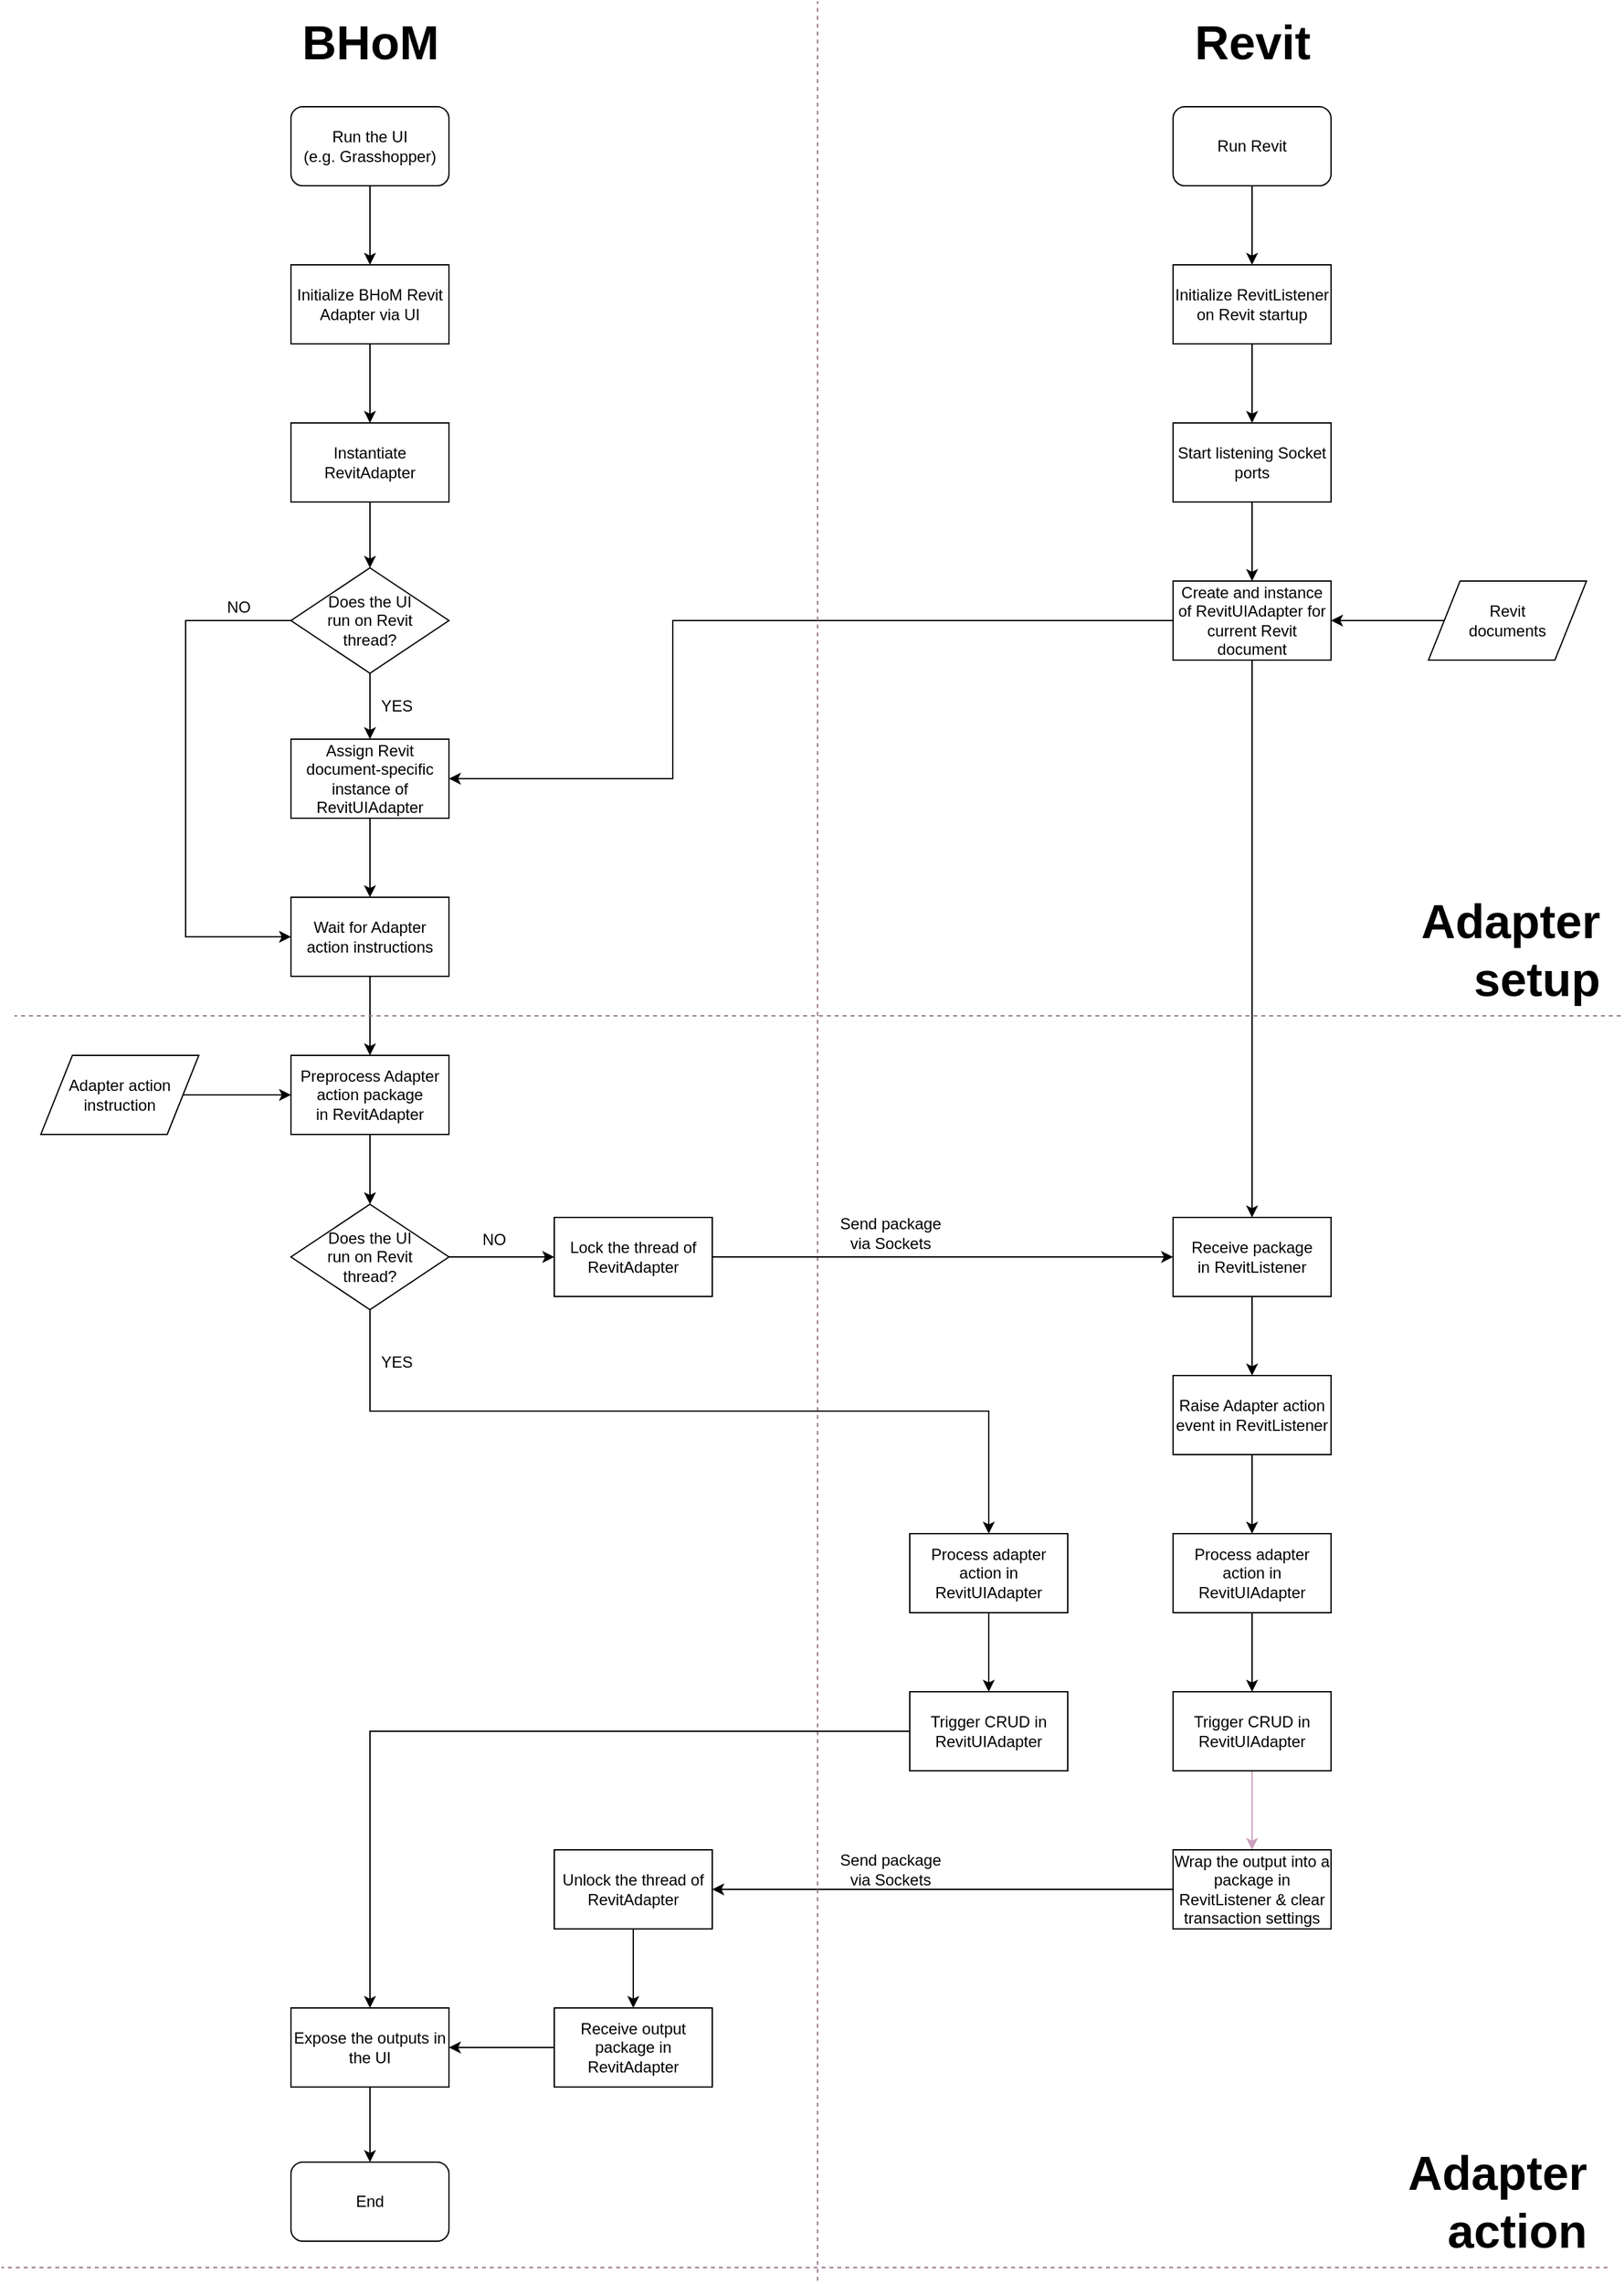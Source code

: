 <mxfile version="12.9.10" type="device"><diagram id="JSS919RuUdC618a_ecmD" name="Page-1"><mxGraphModel dx="3555" dy="1783" grid="1" gridSize="10" guides="1" tooltips="1" connect="1" arrows="1" fold="1" page="1" pageScale="1" pageWidth="827" pageHeight="1169" math="0" shadow="0"><root><mxCell id="0"/><mxCell id="1" parent="0"/><mxCell id="i2Q-4IgIT-3-4qUGEyuj-1" value="" style="edgeStyle=orthogonalEdgeStyle;rounded=0;orthogonalLoop=1;jettySize=auto;html=1;" edge="1" parent="1" source="i2Q-4IgIT-3-4qUGEyuj-2" target="i2Q-4IgIT-3-4qUGEyuj-10"><mxGeometry relative="1" as="geometry"/></mxCell><mxCell id="i2Q-4IgIT-3-4qUGEyuj-2" value="Run the UI&lt;br&gt;(e.g. Grasshopper)" style="rounded=1;whiteSpace=wrap;html=1;" vertex="1" parent="1"><mxGeometry x="240" y="160" width="120" height="60" as="geometry"/></mxCell><mxCell id="i2Q-4IgIT-3-4qUGEyuj-3" value="" style="edgeStyle=orthogonalEdgeStyle;rounded=0;orthogonalLoop=1;jettySize=auto;html=1;" edge="1" parent="1" source="i2Q-4IgIT-3-4qUGEyuj-4" target="i2Q-4IgIT-3-4qUGEyuj-6"><mxGeometry relative="1" as="geometry"/></mxCell><mxCell id="i2Q-4IgIT-3-4qUGEyuj-4" value="Run Revit" style="rounded=1;whiteSpace=wrap;html=1;" vertex="1" parent="1"><mxGeometry x="910" y="160" width="120" height="60" as="geometry"/></mxCell><mxCell id="i2Q-4IgIT-3-4qUGEyuj-5" value="" style="edgeStyle=orthogonalEdgeStyle;rounded=0;orthogonalLoop=1;jettySize=auto;html=1;" edge="1" parent="1" source="i2Q-4IgIT-3-4qUGEyuj-6" target="i2Q-4IgIT-3-4qUGEyuj-8"><mxGeometry relative="1" as="geometry"/></mxCell><mxCell id="i2Q-4IgIT-3-4qUGEyuj-6" value="Initialize RevitListener on Revit startup" style="rounded=0;whiteSpace=wrap;html=1;" vertex="1" parent="1"><mxGeometry x="910" y="280" width="120" height="60" as="geometry"/></mxCell><mxCell id="i2Q-4IgIT-3-4qUGEyuj-7" value="" style="edgeStyle=orthogonalEdgeStyle;rounded=0;orthogonalLoop=1;jettySize=auto;html=1;" edge="1" parent="1" source="i2Q-4IgIT-3-4qUGEyuj-8" target="i2Q-4IgIT-3-4qUGEyuj-17"><mxGeometry relative="1" as="geometry"/></mxCell><mxCell id="i2Q-4IgIT-3-4qUGEyuj-8" value="Start listening Socket ports" style="rounded=0;whiteSpace=wrap;html=1;" vertex="1" parent="1"><mxGeometry x="910" y="400" width="120" height="60" as="geometry"/></mxCell><mxCell id="i2Q-4IgIT-3-4qUGEyuj-9" value="" style="edgeStyle=orthogonalEdgeStyle;rounded=0;orthogonalLoop=1;jettySize=auto;html=1;" edge="1" parent="1" source="i2Q-4IgIT-3-4qUGEyuj-10" target="i2Q-4IgIT-3-4qUGEyuj-26"><mxGeometry relative="1" as="geometry"/></mxCell><mxCell id="i2Q-4IgIT-3-4qUGEyuj-10" value="Initialize BHoM Revit Adapter via UI" style="rounded=0;whiteSpace=wrap;html=1;" vertex="1" parent="1"><mxGeometry x="240" y="280" width="120" height="60" as="geometry"/></mxCell><mxCell id="i2Q-4IgIT-3-4qUGEyuj-11" value="" style="edgeStyle=orthogonalEdgeStyle;rounded=0;orthogonalLoop=1;jettySize=auto;html=1;" edge="1" parent="1" source="i2Q-4IgIT-3-4qUGEyuj-12" target="i2Q-4IgIT-3-4qUGEyuj-34"><mxGeometry relative="1" as="geometry"/></mxCell><mxCell id="i2Q-4IgIT-3-4qUGEyuj-12" value="Adapter action instruction" style="shape=parallelogram;perimeter=parallelogramPerimeter;whiteSpace=wrap;html=1;" vertex="1" parent="1"><mxGeometry x="50" y="880" width="120" height="60" as="geometry"/></mxCell><mxCell id="i2Q-4IgIT-3-4qUGEyuj-13" value="" style="edgeStyle=orthogonalEdgeStyle;rounded=0;orthogonalLoop=1;jettySize=auto;html=1;" edge="1" parent="1" source="i2Q-4IgIT-3-4qUGEyuj-14" target="i2Q-4IgIT-3-4qUGEyuj-17"><mxGeometry relative="1" as="geometry"/></mxCell><mxCell id="i2Q-4IgIT-3-4qUGEyuj-14" value="Revit&lt;br&gt;documents" style="shape=parallelogram;perimeter=parallelogramPerimeter;whiteSpace=wrap;html=1;" vertex="1" parent="1"><mxGeometry x="1104" y="520" width="120" height="60" as="geometry"/></mxCell><mxCell id="i2Q-4IgIT-3-4qUGEyuj-15" value="" style="edgeStyle=orthogonalEdgeStyle;rounded=0;orthogonalLoop=1;jettySize=auto;html=1;" edge="1" parent="1" source="i2Q-4IgIT-3-4qUGEyuj-17" target="i2Q-4IgIT-3-4qUGEyuj-19"><mxGeometry relative="1" as="geometry"><Array as="points"><mxPoint x="970" y="600"/><mxPoint x="970" y="600"/></Array></mxGeometry></mxCell><mxCell id="i2Q-4IgIT-3-4qUGEyuj-16" value="" style="edgeStyle=orthogonalEdgeStyle;rounded=0;orthogonalLoop=1;jettySize=auto;html=1;strokeColor=#000000;entryX=1;entryY=0.5;entryDx=0;entryDy=0;" edge="1" parent="1" source="i2Q-4IgIT-3-4qUGEyuj-17" target="i2Q-4IgIT-3-4qUGEyuj-28"><mxGeometry relative="1" as="geometry"><mxPoint x="440" y="550" as="targetPoint"/><Array as="points"><mxPoint x="530" y="550"/><mxPoint x="530" y="670"/></Array></mxGeometry></mxCell><mxCell id="i2Q-4IgIT-3-4qUGEyuj-17" value="Create and instance of&amp;nbsp;RevitUIAdapter for current Revit document" style="rounded=0;whiteSpace=wrap;html=1;" vertex="1" parent="1"><mxGeometry x="910" y="520" width="120" height="60" as="geometry"/></mxCell><mxCell id="i2Q-4IgIT-3-4qUGEyuj-18" value="" style="edgeStyle=orthogonalEdgeStyle;rounded=0;orthogonalLoop=1;jettySize=auto;html=1;" edge="1" parent="1" source="i2Q-4IgIT-3-4qUGEyuj-19" target="i2Q-4IgIT-3-4qUGEyuj-21"><mxGeometry relative="1" as="geometry"/></mxCell><mxCell id="i2Q-4IgIT-3-4qUGEyuj-19" value="Receive package in&amp;nbsp;RevitListener" style="rounded=0;whiteSpace=wrap;html=1;" vertex="1" parent="1"><mxGeometry x="910" y="1003" width="120" height="60" as="geometry"/></mxCell><mxCell id="i2Q-4IgIT-3-4qUGEyuj-20" value="" style="edgeStyle=orthogonalEdgeStyle;rounded=0;orthogonalLoop=1;jettySize=auto;html=1;" edge="1" parent="1" source="i2Q-4IgIT-3-4qUGEyuj-21" target="i2Q-4IgIT-3-4qUGEyuj-39"><mxGeometry relative="1" as="geometry"/></mxCell><mxCell id="i2Q-4IgIT-3-4qUGEyuj-21" value="Raise Adapter action event in RevitListener" style="rounded=0;whiteSpace=wrap;html=1;" vertex="1" parent="1"><mxGeometry x="910" y="1123" width="120" height="60" as="geometry"/></mxCell><mxCell id="i2Q-4IgIT-3-4qUGEyuj-22" value="" style="edgeStyle=orthogonalEdgeStyle;rounded=0;orthogonalLoop=1;jettySize=auto;html=1;" edge="1" parent="1" source="i2Q-4IgIT-3-4qUGEyuj-24" target="i2Q-4IgIT-3-4qUGEyuj-28"><mxGeometry relative="1" as="geometry"/></mxCell><mxCell id="i2Q-4IgIT-3-4qUGEyuj-23" value="" style="edgeStyle=orthogonalEdgeStyle;rounded=0;orthogonalLoop=1;jettySize=auto;html=1;" edge="1" parent="1" source="i2Q-4IgIT-3-4qUGEyuj-24" target="i2Q-4IgIT-3-4qUGEyuj-30"><mxGeometry relative="1" as="geometry"><mxPoint x="80" y="750" as="targetPoint"/><Array as="points"><mxPoint x="160" y="550"/><mxPoint x="160" y="790"/></Array></mxGeometry></mxCell><mxCell id="i2Q-4IgIT-3-4qUGEyuj-24" value="Does the UI&lt;br&gt;run on Revit&lt;br&gt;thread?" style="rhombus;whiteSpace=wrap;html=1;" vertex="1" parent="1"><mxGeometry x="240" y="510" width="120" height="80" as="geometry"/></mxCell><mxCell id="i2Q-4IgIT-3-4qUGEyuj-25" value="" style="edgeStyle=orthogonalEdgeStyle;rounded=0;orthogonalLoop=1;jettySize=auto;html=1;" edge="1" parent="1" source="i2Q-4IgIT-3-4qUGEyuj-26" target="i2Q-4IgIT-3-4qUGEyuj-24"><mxGeometry relative="1" as="geometry"/></mxCell><mxCell id="i2Q-4IgIT-3-4qUGEyuj-26" value="Instantiate RevitAdapter" style="rounded=0;whiteSpace=wrap;html=1;" vertex="1" parent="1"><mxGeometry x="240" y="400" width="120" height="60" as="geometry"/></mxCell><mxCell id="i2Q-4IgIT-3-4qUGEyuj-27" value="" style="edgeStyle=orthogonalEdgeStyle;rounded=0;orthogonalLoop=1;jettySize=auto;html=1;" edge="1" parent="1" source="i2Q-4IgIT-3-4qUGEyuj-28" target="i2Q-4IgIT-3-4qUGEyuj-30"><mxGeometry relative="1" as="geometry"/></mxCell><mxCell id="i2Q-4IgIT-3-4qUGEyuj-28" value="Assign Revit document-specific instance of&lt;br&gt;RevitUIAdapter" style="rounded=0;whiteSpace=wrap;html=1;" vertex="1" parent="1"><mxGeometry x="240" y="640" width="120" height="60" as="geometry"/></mxCell><mxCell id="i2Q-4IgIT-3-4qUGEyuj-29" value="" style="edgeStyle=orthogonalEdgeStyle;rounded=0;orthogonalLoop=1;jettySize=auto;html=1;" edge="1" parent="1" source="i2Q-4IgIT-3-4qUGEyuj-30" target="i2Q-4IgIT-3-4qUGEyuj-34"><mxGeometry relative="1" as="geometry"/></mxCell><mxCell id="i2Q-4IgIT-3-4qUGEyuj-30" value="Wait for Adapter action instructions" style="rounded=0;whiteSpace=wrap;html=1;" vertex="1" parent="1"><mxGeometry x="240" y="760" width="120" height="60" as="geometry"/></mxCell><mxCell id="i2Q-4IgIT-3-4qUGEyuj-31" value="YES" style="text;html=1;align=center;verticalAlign=middle;resizable=0;points=[];autosize=1;" vertex="1" parent="1"><mxGeometry x="300" y="604.5" width="40" height="20" as="geometry"/></mxCell><mxCell id="i2Q-4IgIT-3-4qUGEyuj-32" value="NO" style="text;html=1;align=center;verticalAlign=middle;resizable=0;points=[];autosize=1;" vertex="1" parent="1"><mxGeometry x="185" y="530" width="30" height="20" as="geometry"/></mxCell><mxCell id="i2Q-4IgIT-3-4qUGEyuj-33" value="" style="edgeStyle=orthogonalEdgeStyle;rounded=0;orthogonalLoop=1;jettySize=auto;html=1;strokeColor=#000000;" edge="1" parent="1" source="i2Q-4IgIT-3-4qUGEyuj-34" target="i2Q-4IgIT-3-4qUGEyuj-54"><mxGeometry relative="1" as="geometry"><mxPoint x="300" y="1020" as="targetPoint"/></mxGeometry></mxCell><mxCell id="i2Q-4IgIT-3-4qUGEyuj-34" value="Preprocess Adapter action package&lt;br&gt;in RevitAdapter" style="rounded=0;whiteSpace=wrap;html=1;" vertex="1" parent="1"><mxGeometry x="240" y="880" width="120" height="60" as="geometry"/></mxCell><mxCell id="i2Q-4IgIT-3-4qUGEyuj-35" value="Send package&lt;br&gt;via Sockets" style="text;html=1;align=center;verticalAlign=middle;resizable=0;points=[];autosize=1;" vertex="1" parent="1"><mxGeometry x="650" y="1000" width="90" height="30" as="geometry"/></mxCell><mxCell id="i2Q-4IgIT-3-4qUGEyuj-36" value="" style="edgeStyle=orthogonalEdgeStyle;rounded=0;orthogonalLoop=1;jettySize=auto;html=1;strokeColor=#CDA2BE;" edge="1" parent="1" source="i2Q-4IgIT-3-4qUGEyuj-37" target="i2Q-4IgIT-3-4qUGEyuj-41"><mxGeometry relative="1" as="geometry"/></mxCell><mxCell id="i2Q-4IgIT-3-4qUGEyuj-37" value="Trigger CRUD in RevitUIAdapter" style="rounded=0;whiteSpace=wrap;html=1;" vertex="1" parent="1"><mxGeometry x="910" y="1363" width="120" height="60" as="geometry"/></mxCell><mxCell id="i2Q-4IgIT-3-4qUGEyuj-38" value="" style="edgeStyle=orthogonalEdgeStyle;rounded=0;orthogonalLoop=1;jettySize=auto;html=1;" edge="1" parent="1" source="i2Q-4IgIT-3-4qUGEyuj-39" target="i2Q-4IgIT-3-4qUGEyuj-37"><mxGeometry relative="1" as="geometry"/></mxCell><mxCell id="i2Q-4IgIT-3-4qUGEyuj-39" value="Process adapter action in RevitUIAdapter" style="rounded=0;whiteSpace=wrap;html=1;" vertex="1" parent="1"><mxGeometry x="910" y="1243" width="120" height="60" as="geometry"/></mxCell><mxCell id="i2Q-4IgIT-3-4qUGEyuj-40" value="" style="edgeStyle=orthogonalEdgeStyle;rounded=0;orthogonalLoop=1;jettySize=auto;html=1;strokeColor=#000000;" edge="1" parent="1" source="i2Q-4IgIT-3-4qUGEyuj-41" target="i2Q-4IgIT-3-4qUGEyuj-43"><mxGeometry relative="1" as="geometry"/></mxCell><mxCell id="i2Q-4IgIT-3-4qUGEyuj-41" value="Wrap the output into a package in RevitListener &amp;amp; clear transaction settings" style="rounded=0;whiteSpace=wrap;html=1;" vertex="1" parent="1"><mxGeometry x="910" y="1483" width="120" height="60" as="geometry"/></mxCell><mxCell id="i2Q-4IgIT-3-4qUGEyuj-42" value="" style="edgeStyle=orthogonalEdgeStyle;rounded=0;orthogonalLoop=1;jettySize=auto;html=1;strokeColor=#000000;" edge="1" parent="1" source="i2Q-4IgIT-3-4qUGEyuj-43" target="i2Q-4IgIT-3-4qUGEyuj-45"><mxGeometry relative="1" as="geometry"/></mxCell><mxCell id="i2Q-4IgIT-3-4qUGEyuj-43" value="Unlock the thread of RevitAdapter" style="rounded=0;whiteSpace=wrap;html=1;" vertex="1" parent="1"><mxGeometry x="440" y="1483" width="120" height="60" as="geometry"/></mxCell><mxCell id="i2Q-4IgIT-3-4qUGEyuj-44" value="" style="edgeStyle=orthogonalEdgeStyle;rounded=0;orthogonalLoop=1;jettySize=auto;html=1;strokeColor=#000000;" edge="1" parent="1" source="i2Q-4IgIT-3-4qUGEyuj-45" target="i2Q-4IgIT-3-4qUGEyuj-47"><mxGeometry relative="1" as="geometry"/></mxCell><mxCell id="i2Q-4IgIT-3-4qUGEyuj-45" value="Receive output package in RevitAdapter" style="rounded=0;whiteSpace=wrap;html=1;" vertex="1" parent="1"><mxGeometry x="440" y="1603" width="120" height="60" as="geometry"/></mxCell><mxCell id="i2Q-4IgIT-3-4qUGEyuj-46" value="" style="edgeStyle=orthogonalEdgeStyle;rounded=0;orthogonalLoop=1;jettySize=auto;html=1;strokeColor=#000000;" edge="1" parent="1" source="i2Q-4IgIT-3-4qUGEyuj-47" target="i2Q-4IgIT-3-4qUGEyuj-61"><mxGeometry relative="1" as="geometry"/></mxCell><mxCell id="i2Q-4IgIT-3-4qUGEyuj-47" value="Expose the outputs in the UI" style="rounded=0;whiteSpace=wrap;html=1;" vertex="1" parent="1"><mxGeometry x="240" y="1603" width="120" height="60" as="geometry"/></mxCell><mxCell id="i2Q-4IgIT-3-4qUGEyuj-48" value="" style="endArrow=none;dashed=1;html=1;strokeColor=#96778B;" edge="1" parent="1"><mxGeometry width="50" height="50" relative="1" as="geometry"><mxPoint x="640" y="1810" as="sourcePoint"/><mxPoint x="640" y="80" as="targetPoint"/></mxGeometry></mxCell><mxCell id="i2Q-4IgIT-3-4qUGEyuj-49" value="Send package&lt;br&gt;via Sockets" style="text;html=1;align=center;verticalAlign=middle;resizable=0;points=[];autosize=1;" vertex="1" parent="1"><mxGeometry x="650" y="1483" width="90" height="30" as="geometry"/></mxCell><mxCell id="i2Q-4IgIT-3-4qUGEyuj-50" value="&lt;font style=&quot;font-size: 36px&quot;&gt;&lt;b&gt;BHoM&lt;/b&gt;&lt;/font&gt;" style="text;html=1;align=center;verticalAlign=middle;resizable=0;points=[];autosize=1;" vertex="1" parent="1"><mxGeometry x="240" y="96" width="120" height="30" as="geometry"/></mxCell><mxCell id="i2Q-4IgIT-3-4qUGEyuj-51" value="&lt;font style=&quot;font-size: 36px&quot;&gt;&lt;b&gt;Revit&lt;/b&gt;&lt;/font&gt;" style="text;html=1;align=center;verticalAlign=middle;resizable=0;points=[];autosize=1;" vertex="1" parent="1"><mxGeometry x="920" y="96" width="100" height="30" as="geometry"/></mxCell><mxCell id="i2Q-4IgIT-3-4qUGEyuj-52" value="" style="edgeStyle=orthogonalEdgeStyle;rounded=0;orthogonalLoop=1;jettySize=auto;html=1;strokeColor=#000000;entryX=0;entryY=0.5;entryDx=0;entryDy=0;" edge="1" parent="1" source="i2Q-4IgIT-3-4qUGEyuj-62" target="i2Q-4IgIT-3-4qUGEyuj-19"><mxGeometry relative="1" as="geometry"><mxPoint x="440" y="1030" as="targetPoint"/></mxGeometry></mxCell><mxCell id="i2Q-4IgIT-3-4qUGEyuj-53" value="" style="edgeStyle=orthogonalEdgeStyle;rounded=0;orthogonalLoop=1;jettySize=auto;html=1;strokeColor=#000000;entryX=0.5;entryY=0;entryDx=0;entryDy=0;" edge="1" parent="1" source="i2Q-4IgIT-3-4qUGEyuj-54" target="i2Q-4IgIT-3-4qUGEyuj-59"><mxGeometry relative="1" as="geometry"><mxPoint x="300" y="1153" as="targetPoint"/><Array as="points"><mxPoint x="300" y="1150"/><mxPoint x="770" y="1150"/></Array></mxGeometry></mxCell><mxCell id="i2Q-4IgIT-3-4qUGEyuj-54" value="Does the UI&lt;br&gt;run on Revit&lt;br&gt;thread?" style="rhombus;whiteSpace=wrap;html=1;" vertex="1" parent="1"><mxGeometry x="240" y="993" width="120" height="80" as="geometry"/></mxCell><mxCell id="i2Q-4IgIT-3-4qUGEyuj-55" value="NO" style="text;html=1;align=center;verticalAlign=middle;resizable=0;points=[];autosize=1;" vertex="1" parent="1"><mxGeometry x="379" y="1010" width="30" height="20" as="geometry"/></mxCell><mxCell id="i2Q-4IgIT-3-4qUGEyuj-56" value="" style="edgeStyle=orthogonalEdgeStyle;rounded=0;orthogonalLoop=1;jettySize=auto;html=1;strokeColor=#000000;entryX=0.5;entryY=0;entryDx=0;entryDy=0;" edge="1" parent="1" source="i2Q-4IgIT-3-4qUGEyuj-57" target="i2Q-4IgIT-3-4qUGEyuj-47"><mxGeometry relative="1" as="geometry"><mxPoint x="630" y="1393" as="targetPoint"/></mxGeometry></mxCell><mxCell id="i2Q-4IgIT-3-4qUGEyuj-57" value="Trigger CRUD in RevitUIAdapter" style="rounded=0;whiteSpace=wrap;html=1;" vertex="1" parent="1"><mxGeometry x="710" y="1363" width="120" height="60" as="geometry"/></mxCell><mxCell id="i2Q-4IgIT-3-4qUGEyuj-58" value="" style="edgeStyle=orthogonalEdgeStyle;rounded=0;orthogonalLoop=1;jettySize=auto;html=1;" edge="1" parent="1" source="i2Q-4IgIT-3-4qUGEyuj-59" target="i2Q-4IgIT-3-4qUGEyuj-57"><mxGeometry relative="1" as="geometry"/></mxCell><mxCell id="i2Q-4IgIT-3-4qUGEyuj-59" value="Process adapter action in RevitUIAdapter" style="rounded=0;whiteSpace=wrap;html=1;" vertex="1" parent="1"><mxGeometry x="710" y="1243" width="120" height="60" as="geometry"/></mxCell><mxCell id="i2Q-4IgIT-3-4qUGEyuj-60" value="YES" style="text;html=1;align=center;verticalAlign=middle;resizable=0;points=[];autosize=1;" vertex="1" parent="1"><mxGeometry x="300" y="1103" width="40" height="20" as="geometry"/></mxCell><mxCell id="i2Q-4IgIT-3-4qUGEyuj-61" value="End" style="rounded=1;whiteSpace=wrap;html=1;" vertex="1" parent="1"><mxGeometry x="240" y="1720" width="120" height="60" as="geometry"/></mxCell><mxCell id="i2Q-4IgIT-3-4qUGEyuj-62" value="Lock the thread of RevitAdapter" style="rounded=0;whiteSpace=wrap;html=1;" vertex="1" parent="1"><mxGeometry x="440" y="1003" width="120" height="60" as="geometry"/></mxCell><mxCell id="i2Q-4IgIT-3-4qUGEyuj-63" value="" style="edgeStyle=orthogonalEdgeStyle;rounded=0;orthogonalLoop=1;jettySize=auto;html=1;strokeColor=#000000;entryX=0;entryY=0.5;entryDx=0;entryDy=0;" edge="1" parent="1" source="i2Q-4IgIT-3-4qUGEyuj-54" target="i2Q-4IgIT-3-4qUGEyuj-62"><mxGeometry relative="1" as="geometry"><mxPoint x="360" y="1033" as="sourcePoint"/><mxPoint x="910" y="1033" as="targetPoint"/></mxGeometry></mxCell><mxCell id="i2Q-4IgIT-3-4qUGEyuj-64" value="" style="endArrow=none;dashed=1;html=1;strokeColor=#96778B;" edge="1" parent="1"><mxGeometry width="50" height="50" relative="1" as="geometry"><mxPoint x="1250" y="850" as="sourcePoint"/><mxPoint x="30" y="850" as="targetPoint"/></mxGeometry></mxCell><mxCell id="i2Q-4IgIT-3-4qUGEyuj-65" value="&lt;div style=&quot;text-align: right&quot;&gt;&lt;b style=&quot;font-size: 36px&quot;&gt;Adapter&lt;/b&gt;&lt;/div&gt;&lt;font style=&quot;font-size: 36px&quot;&gt;&lt;div style=&quot;text-align: right&quot;&gt;&lt;b&gt;setup&lt;/b&gt;&lt;/div&gt;&lt;/font&gt;" style="text;html=1;align=center;verticalAlign=middle;resizable=0;points=[];autosize=1;" vertex="1" parent="1"><mxGeometry x="1091" y="780" width="150" height="40" as="geometry"/></mxCell><mxCell id="i2Q-4IgIT-3-4qUGEyuj-66" value="" style="endArrow=none;dashed=1;html=1;strokeColor=#96778B;" edge="1" parent="1"><mxGeometry width="50" height="50" relative="1" as="geometry"><mxPoint x="1240" y="1800" as="sourcePoint"/><mxPoint x="20" y="1800" as="targetPoint"/></mxGeometry></mxCell><mxCell id="i2Q-4IgIT-3-4qUGEyuj-67" value="&lt;div style=&quot;text-align: right&quot;&gt;&lt;b style=&quot;font-size: 36px&quot;&gt;Adapter&lt;/b&gt;&lt;/div&gt;&lt;font style=&quot;font-size: 36px&quot;&gt;&lt;div style=&quot;text-align: right&quot;&gt;&lt;b&gt;action&lt;/b&gt;&lt;/div&gt;&lt;/font&gt;" style="text;html=1;align=center;verticalAlign=middle;resizable=0;points=[];autosize=1;" vertex="1" parent="1"><mxGeometry x="1081" y="1730" width="150" height="40" as="geometry"/></mxCell></root></mxGraphModel></diagram></mxfile>